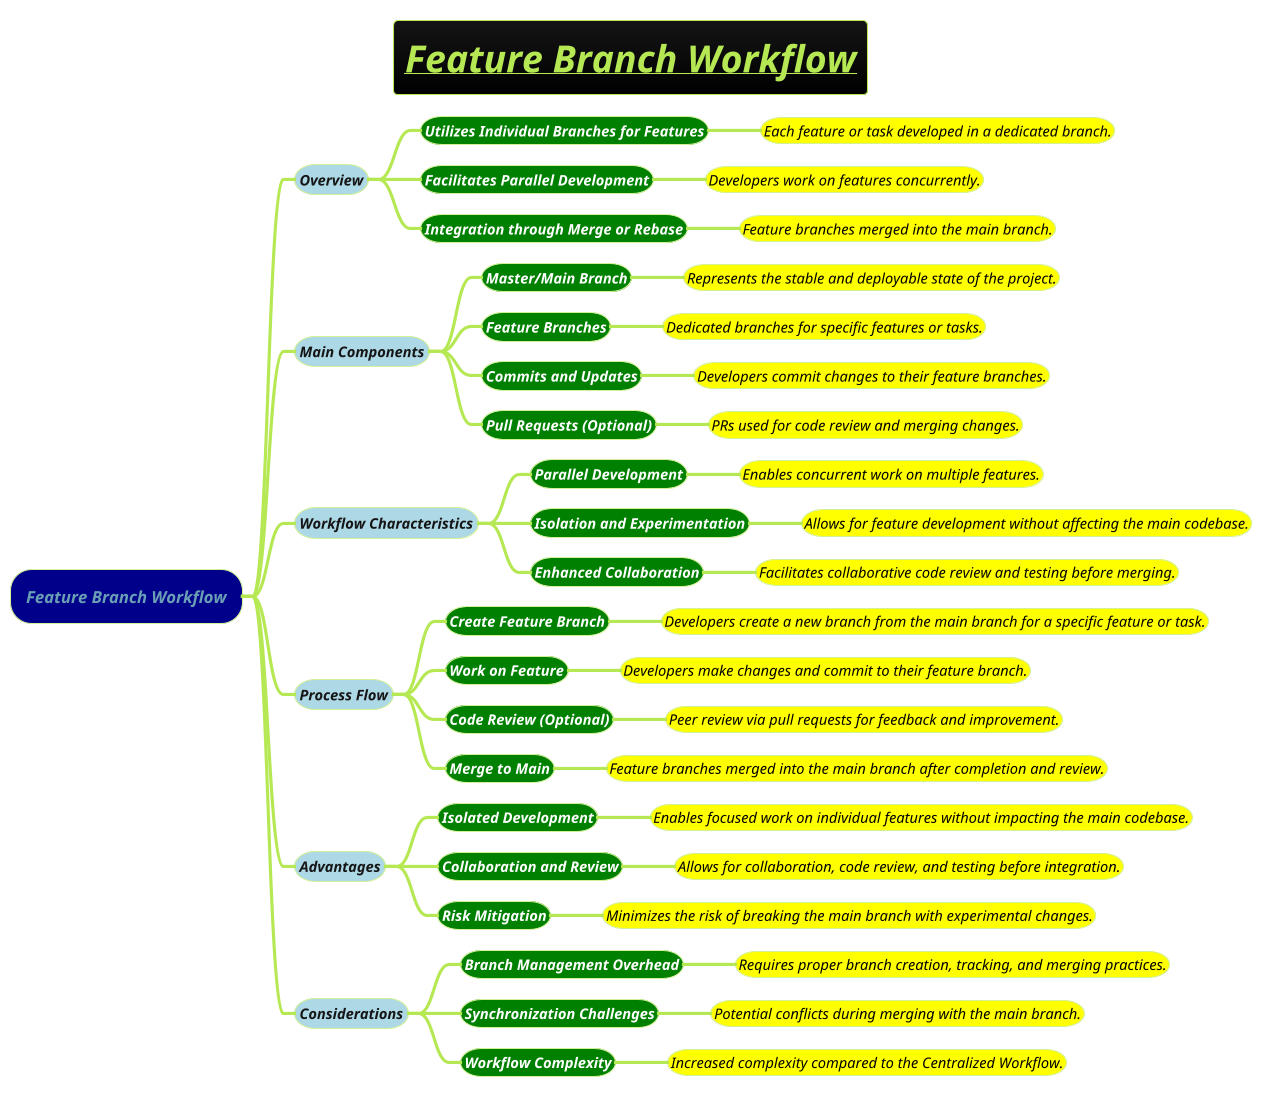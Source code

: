 @startmindmap
title =<i><b><u>Feature Branch Workflow
!theme hacker

*[#darkblue] <i>Feature Branch Workflow
**[#lightblue] <i><color #blac><size:14>Overview
***[#green] <b><i><color #white><size:14>Utilizes Individual Branches for Features
****[#yellow] <i><color #black><size:14>Each feature or task developed in a dedicated branch.
***[#green] <b><i><color #white><size:14>Facilitates Parallel Development
****[#yellow] <i><color #black><size:14>Developers work on features concurrently.
***[#green] <b><i><color #white><size:14>Integration through Merge or Rebase
****[#yellow] <i><color #black><size:14>Feature branches merged into the main branch.
**[#lightblue] <i><color #blac><size:14>Main Components
***[#green] <b><i><color #white><size:14>Master/Main Branch
****[#yellow] <i><color #black><size:14>Represents the stable and deployable state of the project.
***[#green] <b><i><color #white><size:14>Feature Branches
****[#yellow] <i><color #black><size:14>Dedicated branches for specific features or tasks.
***[#green] <b><i><color #white><size:14>Commits and Updates
****[#yellow] <i><color #black><size:14>Developers commit changes to their feature branches.
***[#green] <b><i><color #white><size:14>Pull Requests (Optional)
****[#yellow] <i><color #black><size:14>PRs used for code review and merging changes.
**[#lightblue] <i><color #blac><size:14>Workflow Characteristics
***[#green] <b><i><color #white><size:14>Parallel Development
****[#yellow] <i><color #black><size:14>Enables concurrent work on multiple features.
***[#green] <b><i><color #white><size:14>Isolation and Experimentation
****[#yellow] <i><color #black><size:14>Allows for feature development without affecting the main codebase.
***[#green] <b><i><color #white><size:14>Enhanced Collaboration
****[#yellow] <i><color #black><size:14>Facilitates collaborative code review and testing before merging.
**[#lightblue] <i><color #blac><size:14>Process Flow
***[#green] <b><i><color #white><size:14>Create Feature Branch
****[#yellow] <i><color #black><size:14>Developers create a new branch from the main branch for a specific feature or task.
***[#green] <b><i><color #white><size:14>Work on Feature
****[#yellow] <i><color #black><size:14>Developers make changes and commit to their feature branch.
***[#green] <b><i><color #white><size:14>Code Review (Optional)
****[#yellow] <i><color #black><size:14>Peer review via pull requests for feedback and improvement.
***[#green] <b><i><color #white><size:14>Merge to Main
****[#yellow] <i><color #black><size:14>Feature branches merged into the main branch after completion and review.
**[#lightblue] <i><color #blac><size:14>Advantages
***[#green] <b><i><color #white><size:14>Isolated Development
****[#yellow] <i><color #black><size:14>Enables focused work on individual features without impacting the main codebase.
***[#green] <b><i><color #white><size:14>Collaboration and Review
****[#yellow] <i><color #black><size:14>Allows for collaboration, code review, and testing before integration.
***[#green] <b><i><color #white><size:14>Risk Mitigation
****[#yellow] <i><color #black><size:14>Minimizes the risk of breaking the main branch with experimental changes.
**[#lightblue] <i><color #blac><size:14>Considerations
***[#green] <b><i><color #white><size:14>Branch Management Overhead
****[#yellow] <i><color #black><size:14>Requires proper branch creation, tracking, and merging practices.
***[#green] <b><i><color #white><size:14>Synchronization Challenges
****[#yellow] <i><color #black><size:14>Potential conflicts during merging with the main branch.
***[#green] <b><i><color #white><size:14>Workflow Complexity
****[#yellow] <i><color #black><size:14>Increased complexity compared to the Centralized Workflow.
@endmindmap
